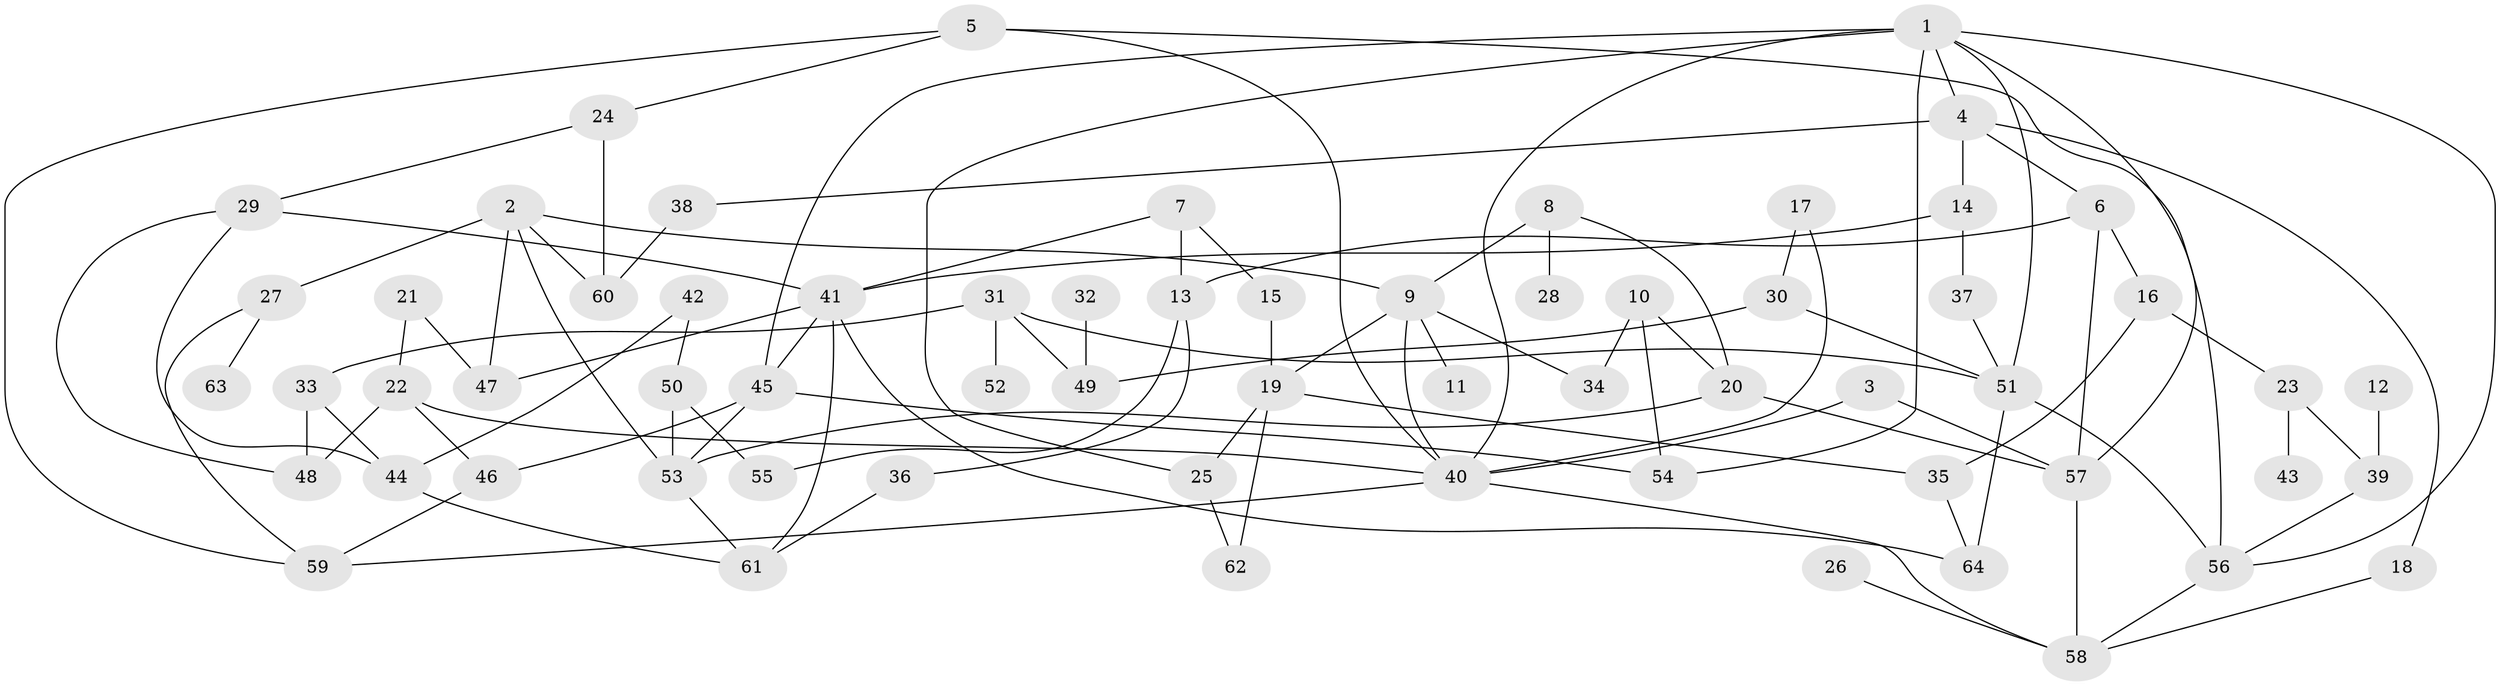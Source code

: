 // original degree distribution, {9: 0.0078125, 7: 0.0078125, 5: 0.0625, 4: 0.0859375, 3: 0.28125, 6: 0.046875, 1: 0.21875, 2: 0.2890625}
// Generated by graph-tools (version 1.1) at 2025/01/03/09/25 03:01:01]
// undirected, 64 vertices, 105 edges
graph export_dot {
graph [start="1"]
  node [color=gray90,style=filled];
  1;
  2;
  3;
  4;
  5;
  6;
  7;
  8;
  9;
  10;
  11;
  12;
  13;
  14;
  15;
  16;
  17;
  18;
  19;
  20;
  21;
  22;
  23;
  24;
  25;
  26;
  27;
  28;
  29;
  30;
  31;
  32;
  33;
  34;
  35;
  36;
  37;
  38;
  39;
  40;
  41;
  42;
  43;
  44;
  45;
  46;
  47;
  48;
  49;
  50;
  51;
  52;
  53;
  54;
  55;
  56;
  57;
  58;
  59;
  60;
  61;
  62;
  63;
  64;
  1 -- 4 [weight=1.0];
  1 -- 25 [weight=1.0];
  1 -- 40 [weight=1.0];
  1 -- 45 [weight=1.0];
  1 -- 51 [weight=1.0];
  1 -- 54 [weight=1.0];
  1 -- 56 [weight=1.0];
  1 -- 57 [weight=1.0];
  2 -- 9 [weight=1.0];
  2 -- 27 [weight=2.0];
  2 -- 47 [weight=1.0];
  2 -- 53 [weight=1.0];
  2 -- 60 [weight=1.0];
  3 -- 40 [weight=1.0];
  3 -- 57 [weight=1.0];
  4 -- 6 [weight=1.0];
  4 -- 14 [weight=1.0];
  4 -- 18 [weight=1.0];
  4 -- 38 [weight=1.0];
  5 -- 24 [weight=1.0];
  5 -- 40 [weight=1.0];
  5 -- 56 [weight=1.0];
  5 -- 59 [weight=1.0];
  6 -- 13 [weight=1.0];
  6 -- 16 [weight=1.0];
  6 -- 57 [weight=1.0];
  7 -- 13 [weight=1.0];
  7 -- 15 [weight=1.0];
  7 -- 41 [weight=1.0];
  8 -- 9 [weight=1.0];
  8 -- 20 [weight=1.0];
  8 -- 28 [weight=1.0];
  9 -- 11 [weight=1.0];
  9 -- 19 [weight=1.0];
  9 -- 34 [weight=1.0];
  9 -- 40 [weight=1.0];
  10 -- 20 [weight=1.0];
  10 -- 34 [weight=1.0];
  10 -- 54 [weight=1.0];
  12 -- 39 [weight=1.0];
  13 -- 36 [weight=1.0];
  13 -- 55 [weight=1.0];
  14 -- 37 [weight=1.0];
  14 -- 41 [weight=1.0];
  15 -- 19 [weight=1.0];
  16 -- 23 [weight=1.0];
  16 -- 35 [weight=1.0];
  17 -- 30 [weight=1.0];
  17 -- 40 [weight=1.0];
  18 -- 58 [weight=1.0];
  19 -- 25 [weight=1.0];
  19 -- 35 [weight=1.0];
  19 -- 62 [weight=1.0];
  20 -- 53 [weight=2.0];
  20 -- 57 [weight=1.0];
  21 -- 22 [weight=1.0];
  21 -- 47 [weight=1.0];
  22 -- 40 [weight=1.0];
  22 -- 46 [weight=1.0];
  22 -- 48 [weight=1.0];
  23 -- 39 [weight=1.0];
  23 -- 43 [weight=1.0];
  24 -- 29 [weight=1.0];
  24 -- 60 [weight=1.0];
  25 -- 62 [weight=1.0];
  26 -- 58 [weight=1.0];
  27 -- 59 [weight=1.0];
  27 -- 63 [weight=1.0];
  29 -- 41 [weight=1.0];
  29 -- 44 [weight=1.0];
  29 -- 48 [weight=1.0];
  30 -- 49 [weight=1.0];
  30 -- 51 [weight=1.0];
  31 -- 33 [weight=1.0];
  31 -- 49 [weight=1.0];
  31 -- 51 [weight=1.0];
  31 -- 52 [weight=1.0];
  32 -- 49 [weight=1.0];
  33 -- 44 [weight=1.0];
  33 -- 48 [weight=2.0];
  35 -- 64 [weight=1.0];
  36 -- 61 [weight=1.0];
  37 -- 51 [weight=1.0];
  38 -- 60 [weight=1.0];
  39 -- 56 [weight=1.0];
  40 -- 58 [weight=1.0];
  40 -- 59 [weight=1.0];
  41 -- 45 [weight=1.0];
  41 -- 47 [weight=2.0];
  41 -- 61 [weight=1.0];
  41 -- 64 [weight=1.0];
  42 -- 44 [weight=1.0];
  42 -- 50 [weight=1.0];
  44 -- 61 [weight=1.0];
  45 -- 46 [weight=1.0];
  45 -- 53 [weight=1.0];
  45 -- 54 [weight=1.0];
  46 -- 59 [weight=1.0];
  50 -- 53 [weight=1.0];
  50 -- 55 [weight=1.0];
  51 -- 56 [weight=1.0];
  51 -- 64 [weight=1.0];
  53 -- 61 [weight=1.0];
  56 -- 58 [weight=1.0];
  57 -- 58 [weight=1.0];
}
